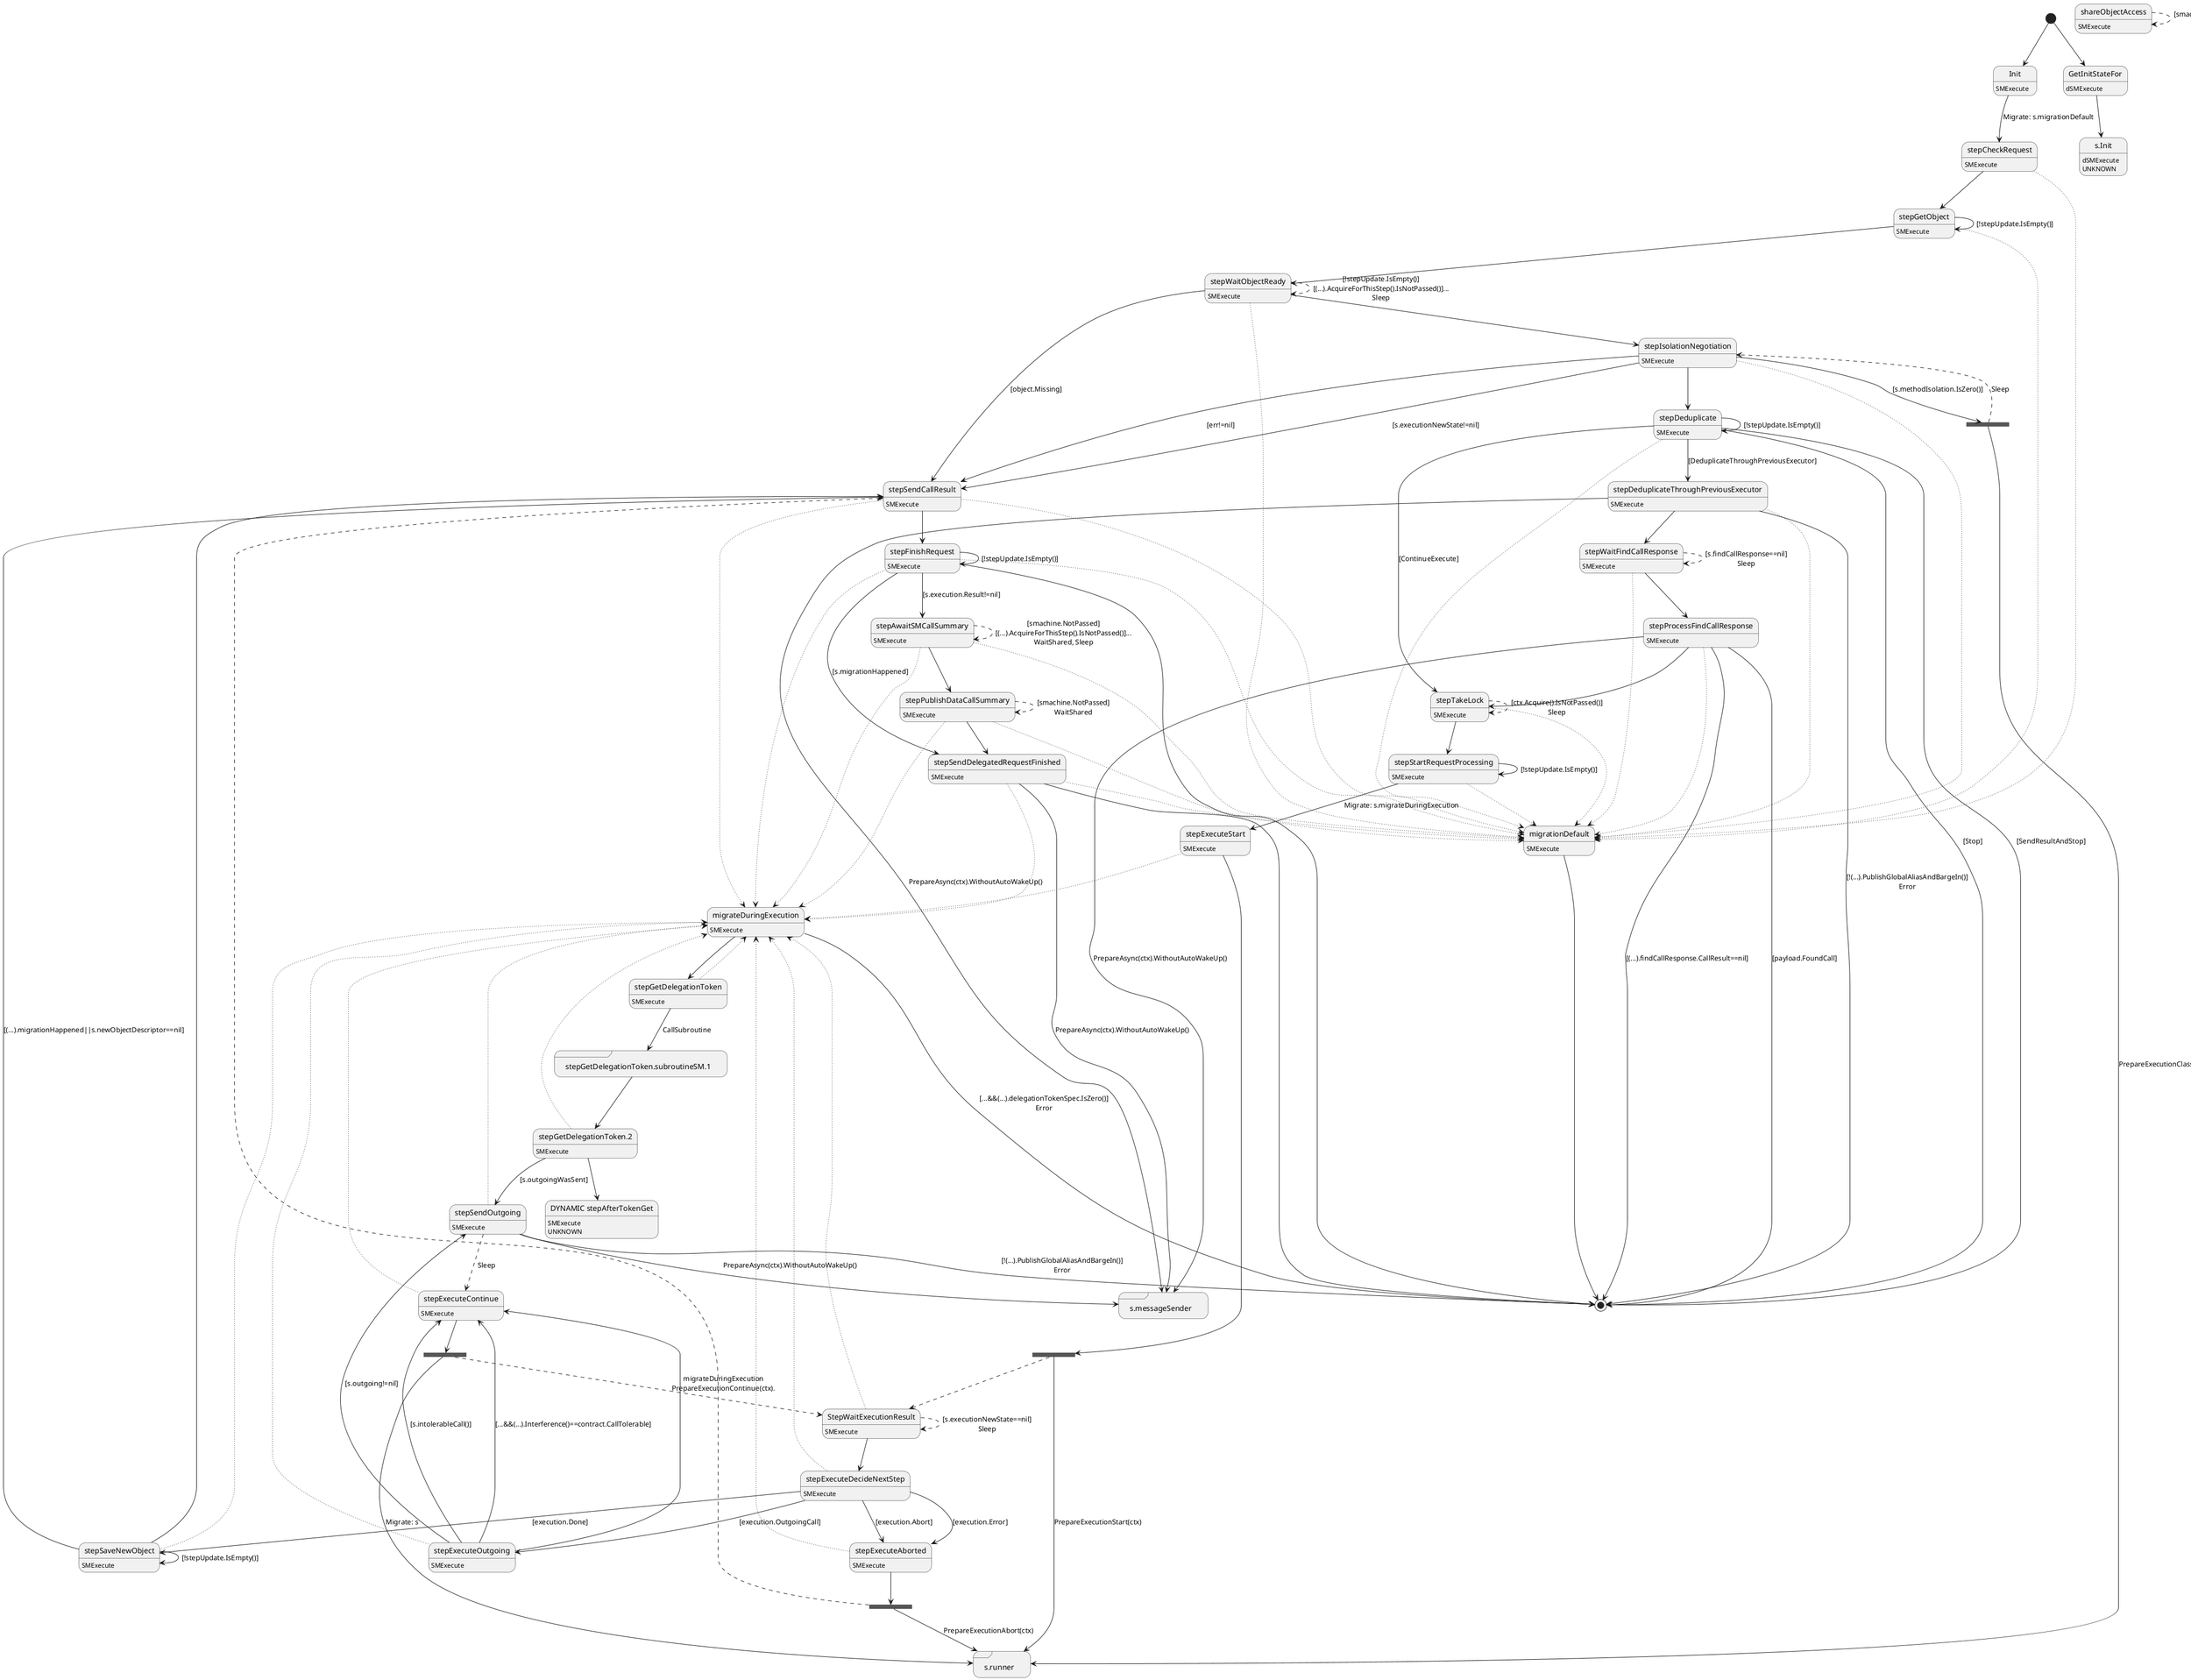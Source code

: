 @startuml
state "Init" as T01_S002
T01_S002 : SMExecute
[*] --> T01_S002
T01_S002 --> T01_S003 : Migrate: s.migrationDefault
state "StepWaitExecutionResult" as T01_S020
T01_S020 : SMExecute
T01_S020 --[dotted]> T01_S015
T01_S020 --[dashed]> T01_S020 : [s.executionNewState==nil]\nSleep
T01_S020 --> T01_S021
state "migrateDuringExecution" as T01_S015
T01_S015 : SMExecute
T01_S015 --> [*] : [...&&(...).delegationTokenSpec.IsZero()]\nError
T01_S015 --> T01_S016
state "migrationDefault" as T01_S001
T01_S001 : SMExecute
T01_S001 --> [*]
state "s.messageSender" as T01_S010 <<sdlreceive>>
T01_S010 : DUPLICATE
state "s.runner" as T01_S007 <<sdlreceive>>
T01_S007 : DUPLICATE
state "shareObjectAccess" as T01_S032
T01_S032 : SMExecute
T01_S032 --[dashed]> T01_S032 : [smachine.NotPassed]\nWaitShared
state "stepAwaitSMCallSummary" as T01_S027
T01_S027 : SMExecute
T01_S027 --[dotted]> T01_S015
T01_S027 --[dotted]> T01_S001
T01_S027 --[dashed]> T01_S027 : [smachine.NotPassed]\n[(...).AcquireForThisStep().IsNotPassed()]...\nWaitShared, Sleep
T01_S027 --> T01_S028
state "stepCheckRequest" as T01_S003
T01_S003 : SMExecute
T01_S003 --[dotted]> T01_S001
T01_S003 --> T01_S004
state "stepDeduplicate" as T01_S008
T01_S008 : SMExecute
T01_S008 --[dotted]> T01_S001
T01_S008 --> T01_S008 : [!stepUpdate.IsEmpty()]
T01_S008 --> [*] : [Stop]
T01_S008 --> [*] : [SendResultAndStop]
T01_S008 --> T01_S009 : [DeduplicateThroughPreviousExecutor]
T01_S008 --> T01_S013 : [ContinueExecute]
state "stepDeduplicateThroughPreviousExecutor" as T01_S009
T01_S009 : SMExecute
T01_S009 --[dotted]> T01_S001
T01_S009 --> [*] : [!(...).PublishGlobalAliasAndBargeIn()]\nError
T01_S009 --> T01_S010 : PrepareAsync(ctx).WithoutAutoWakeUp()
T01_S009 --> T01_S011
state "stepExecuteAborted" as T01_S023
T01_S023 : SMExecute
T01_S023 --[dotted]> T01_S015
state T01_U001 <<fork>>
T01_S023 --> T01_U001
T01_U001 --> T01_S007 : PrepareExecutionAbort(ctx)
T01_U001 --[dashed]> T01_S030
state "stepExecuteContinue" as T01_S025
T01_S025 : SMExecute
T01_S025 --[dotted]> T01_S015
state T01_U002 <<fork>>
T01_S025 --> T01_U002
T01_U002 --> T01_S007 : Migrate: s
T01_U002 --[dashed]> T01_S020 : migrateDuringExecution\nPrepareExecutionContinue(ctx).
state "stepExecuteDecideNextStep" as T01_S021
T01_S021 : SMExecute
T01_S021 --[dotted]> T01_S015
T01_S021 --> T01_S026 : [execution.Done]
T01_S021 --> T01_S023 : [execution.Error]
T01_S021 --> T01_S023 : [execution.Abort]
T01_S021 --> T01_S022 : [execution.OutgoingCall]
state "stepExecuteOutgoing" as T01_S022
T01_S022 : SMExecute
T01_S022 --[dotted]> T01_S015
T01_S022 --> T01_S025 : [s.intolerableCall()]
T01_S022 --> T01_S025 : [...&&(...).Interference()==contract.CallTolerable]
T01_S022 --> T01_S024 : [s.outgoing!=nil]
T01_S022 --> T01_S025
state "stepExecuteStart" as T01_S019
T01_S019 : SMExecute
T01_S019 --[dotted]> T01_S015
state T01_U003 <<fork>>
T01_S019 --> T01_U003
T01_U003 --> T01_S007 : PrepareExecutionStart(ctx)
T01_U003 --[dashed]> T01_S020
state "stepFinishRequest" as T01_S031
T01_S031 : SMExecute
T01_S031 --[dotted]> T01_S015
T01_S031 --[dotted]> T01_S001
T01_S031 --> T01_S027 : [s.execution.Result!=nil]
T01_S031 --> T01_S029 : [s.migrationHappened]
T01_S031 --> T01_S031 : [!stepUpdate.IsEmpty()]
T01_S031 --> [*]
state "stepGetDelegationToken" as T01_S016
T01_S016 : SMExecute
T01_S016 --[dotted]> T01_S015
T01_S016 --> T01_S017 : CallSubroutine
state "stepGetDelegationToken.2" as T01_S018
T01_S018 : SMExecute
T01_S018 --[dotted]> T01_S015
T01_S018 --> T01_S024 : [s.outgoingWasSent]
state "DYNAMIC stepAfterTokenGet" as T01_U004
T01_U004 : SMExecute
T01_U004 : UNKNOWN 
T01_S018 --> T01_U004
state "stepGetDelegationToken.subroutineSM.1" as T01_S017 <<sdlreceive>>
T01_S017 --> T01_S018
state "stepGetObject" as T01_S004
T01_S004 : SMExecute
T01_S004 --[dotted]> T01_S001
T01_S004 --> T01_S004 : [!stepUpdate.IsEmpty()]
T01_S004 --> T01_S005
state "stepIsolationNegotiation" as T01_S006
T01_S006 : SMExecute
T01_S006 --[dotted]> T01_S001
T01_S006 --> T01_S030 : [s.executionNewState!=nil]
state T01_U005 <<fork>>
T01_S006 --> T01_U005 : [s.methodIsolation.IsZero()]
T01_U005 --> T01_S007 : PrepareExecutionClassify(ctx)
T01_U005 --[dashed]> T01_S006 : Sleep
T01_S006 --> T01_S030 : [err!=nil]
T01_S006 --> T01_S008
state "stepProcessFindCallResponse" as T01_S012
T01_S012 : SMExecute
T01_S012 --[dotted]> T01_S001
T01_S012 --> [*] : [(...).findCallResponse.CallResult==nil]
T01_S012 --> T01_S010 : PrepareAsync(ctx).WithoutAutoWakeUp()
T01_S012 --> [*] : [payload.FoundCall]
T01_S012 --> T01_S013
state "stepPublishDataCallSummary" as T01_S028
T01_S028 : SMExecute
T01_S028 --[dotted]> T01_S015
T01_S028 --[dotted]> T01_S001
T01_S028 --[dashed]> T01_S028 : [smachine.NotPassed]\nWaitShared
T01_S028 --> T01_S029
state "stepSaveNewObject" as T01_S026
T01_S026 : SMExecute
T01_S026 --[dotted]> T01_S015
T01_S026 --> T01_S030 : [(...).migrationHappened||s.newObjectDescriptor==nil]
T01_S026 --> T01_S026 : [!stepUpdate.IsEmpty()]
T01_S026 --> T01_S030
state "stepSendCallResult" as T01_S030
T01_S030 : SMExecute
T01_S030 --[dotted]> T01_S015
T01_S030 --[dotted]> T01_S001
T01_S030 --> T01_S031
state "stepSendDelegatedRequestFinished" as T01_S029
T01_S029 : SMExecute
T01_S029 --[dotted]> T01_S015
T01_S029 --[dotted]> T01_S001
T01_S029 --> T01_S010 : PrepareAsync(ctx).WithoutAutoWakeUp()
T01_S029 --> [*]
state "stepSendOutgoing" as T01_S024
T01_S024 : SMExecute
T01_S024 --[dotted]> T01_S015
T01_S024 --> [*] : [!(...).PublishGlobalAliasAndBargeIn()]\nError
T01_S024 --> T01_S010 : PrepareAsync(ctx).WithoutAutoWakeUp()
T01_S024 --[dashed]> T01_S025 : Sleep
state "stepStartRequestProcessing" as T01_S014
T01_S014 : SMExecute
T01_S014 --[dotted]> T01_S001
T01_S014 --> T01_S014 : [!stepUpdate.IsEmpty()]
T01_S014 --> T01_S019 : Migrate: s.migrateDuringExecution
state "stepTakeLock" as T01_S013
T01_S013 : SMExecute
T01_S013 --[dotted]> T01_S001
T01_S013 --[dashed]> T01_S013 : [ctx.Acquire().IsNotPassed()]\nSleep
T01_S013 --> T01_S014
state "stepWaitFindCallResponse" as T01_S011
T01_S011 : SMExecute
T01_S011 --[dotted]> T01_S001
T01_S011 --[dashed]> T01_S011 : [s.findCallResponse==nil]\nSleep
T01_S011 --> T01_S012
state "stepWaitObjectReady" as T01_S005
T01_S005 : SMExecute
T01_S005 --[dotted]> T01_S001
T01_S005 --[dashed]> T01_S005 : [!stepUpdate.IsEmpty()]\n[(...).AcquireForThisStep().IsNotPassed()]...\nSleep
T01_S005 --> T01_S030 : [object.Missing]
T01_S005 --> T01_S006
state "GetInitStateFor" as T00_S001
T00_S001 : dSMExecute
[*] --> T00_S001
state "s.Init" as T00_U006
T00_U006 : dSMExecute
T00_U006 : UNKNOWN 
T00_S001 --> T00_U006
@enduml
